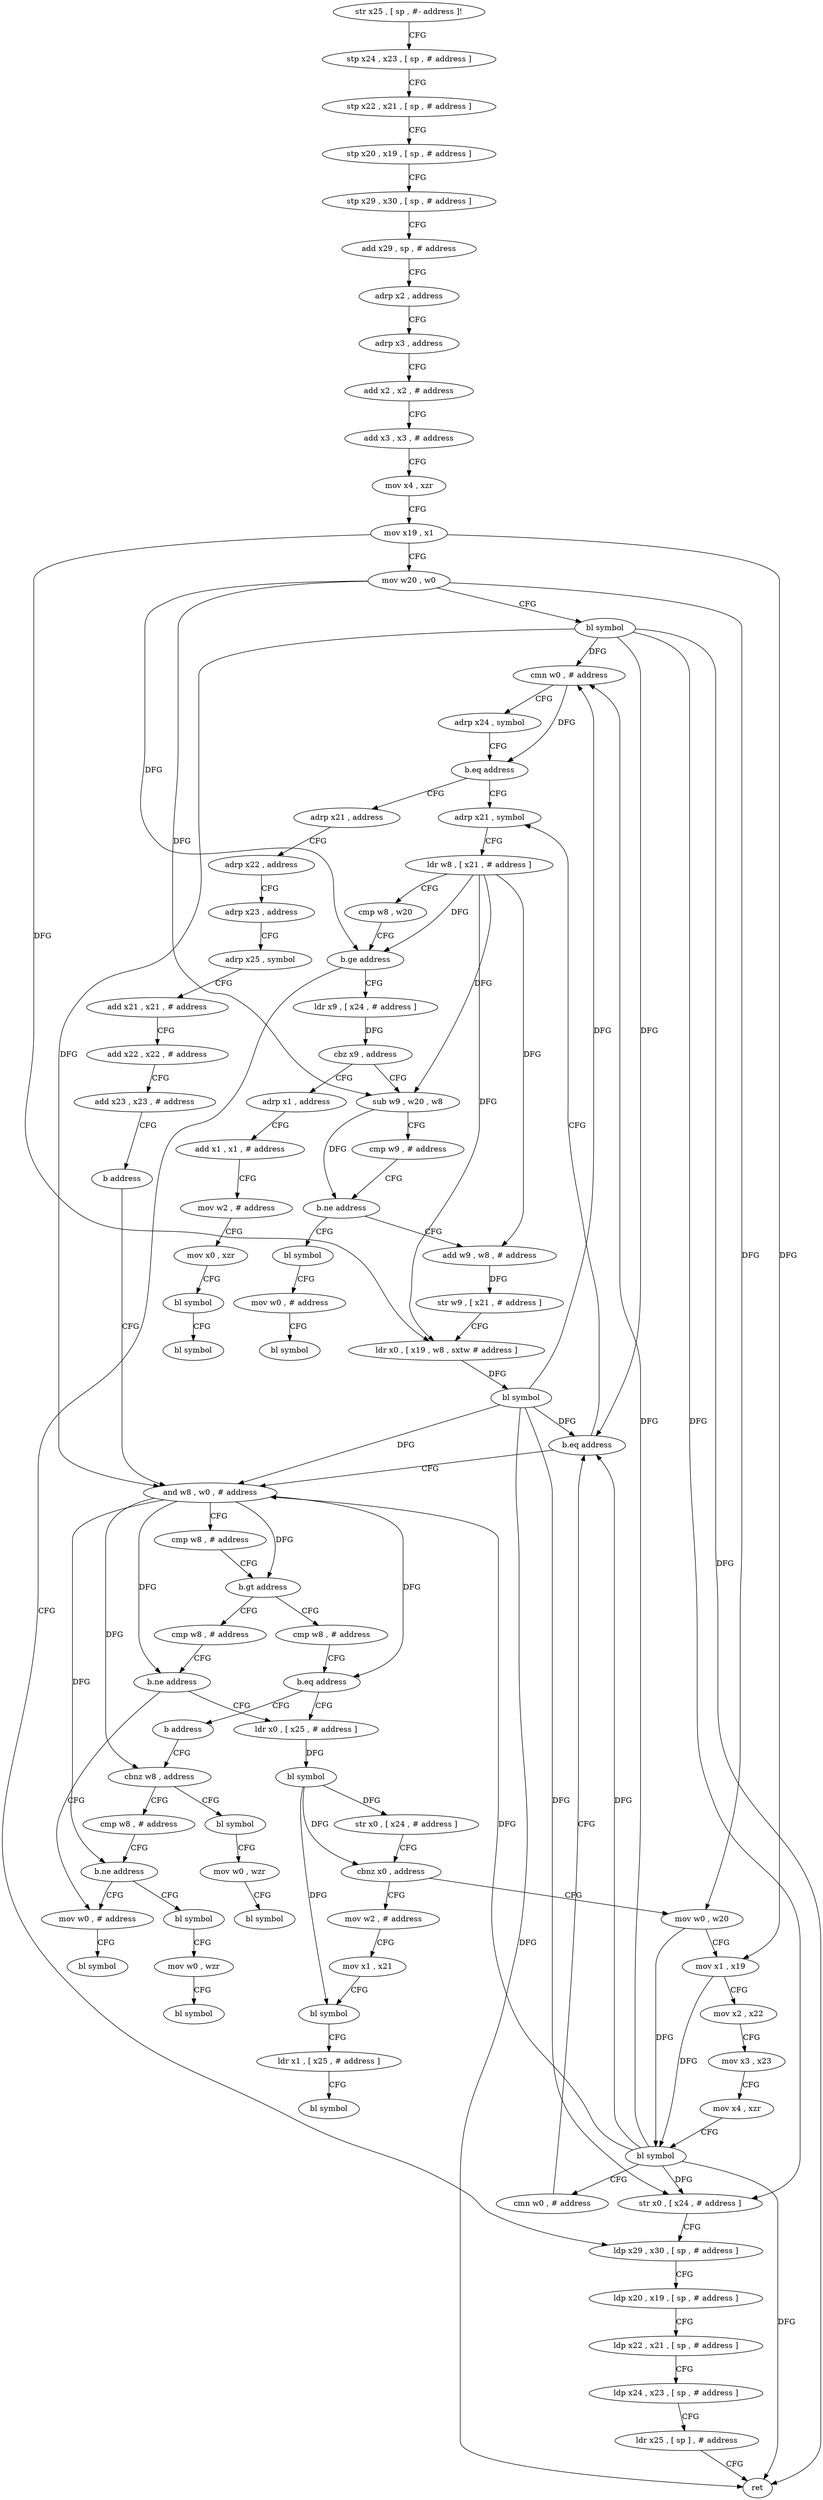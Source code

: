 digraph "func" {
"4214644" [label = "str x25 , [ sp , #- address ]!" ]
"4214648" [label = "stp x24 , x23 , [ sp , # address ]" ]
"4214652" [label = "stp x22 , x21 , [ sp , # address ]" ]
"4214656" [label = "stp x20 , x19 , [ sp , # address ]" ]
"4214660" [label = "stp x29 , x30 , [ sp , # address ]" ]
"4214664" [label = "add x29 , sp , # address" ]
"4214668" [label = "adrp x2 , address" ]
"4214672" [label = "adrp x3 , address" ]
"4214676" [label = "add x2 , x2 , # address" ]
"4214680" [label = "add x3 , x3 , # address" ]
"4214684" [label = "mov x4 , xzr" ]
"4214688" [label = "mov x19 , x1" ]
"4214692" [label = "mov w20 , w0" ]
"4214696" [label = "bl symbol" ]
"4214700" [label = "cmn w0 , # address" ]
"4214704" [label = "adrp x24 , symbol" ]
"4214708" [label = "b.eq address" ]
"4214848" [label = "adrp x21 , symbol" ]
"4214712" [label = "adrp x21 , address" ]
"4214852" [label = "ldr w8 , [ x21 , # address ]" ]
"4214856" [label = "cmp w8 , w20" ]
"4214860" [label = "b.ge address" ]
"4214932" [label = "ldp x29 , x30 , [ sp , # address ]" ]
"4214864" [label = "ldr x9 , [ x24 , # address ]" ]
"4214716" [label = "adrp x22 , address" ]
"4214720" [label = "adrp x23 , address" ]
"4214724" [label = "adrp x25 , symbol" ]
"4214728" [label = "add x21 , x21 , # address" ]
"4214732" [label = "add x22 , x22 , # address" ]
"4214736" [label = "add x23 , x23 , # address" ]
"4214740" [label = "b address" ]
"4214776" [label = "and w8 , w0 , # address" ]
"4214936" [label = "ldp x20 , x19 , [ sp , # address ]" ]
"4214940" [label = "ldp x22 , x21 , [ sp , # address ]" ]
"4214944" [label = "ldp x24 , x23 , [ sp , # address ]" ]
"4214948" [label = "ldr x25 , [ sp ] , # address" ]
"4214952" [label = "ret" ]
"4214868" [label = "cbz x9 , address" ]
"4214900" [label = "sub w9 , w20 , w8" ]
"4214872" [label = "adrp x1 , address" ]
"4214780" [label = "cmp w8 , # address" ]
"4214784" [label = "b.gt address" ]
"4214800" [label = "cmp w8 , # address" ]
"4214788" [label = "cmp w8 , # address" ]
"4214904" [label = "cmp w9 , # address" ]
"4214908" [label = "b.ne address" ]
"4215000" [label = "bl symbol" ]
"4214912" [label = "add w9 , w8 , # address" ]
"4214876" [label = "add x1 , x1 , # address" ]
"4214880" [label = "mov w2 , # address" ]
"4214884" [label = "mov x0 , xzr" ]
"4214888" [label = "bl symbol" ]
"4214892" [label = "bl symbol" ]
"4214804" [label = "b.ne address" ]
"4214992" [label = "mov w0 , # address" ]
"4214808" [label = "ldr x0 , [ x25 , # address ]" ]
"4214792" [label = "b.eq address" ]
"4214796" [label = "b address" ]
"4215004" [label = "mov w0 , # address" ]
"4215008" [label = "bl symbol" ]
"4214916" [label = "str w9 , [ x21 , # address ]" ]
"4214920" [label = "ldr x0 , [ x19 , w8 , sxtw # address ]" ]
"4214924" [label = "bl symbol" ]
"4214928" [label = "str x0 , [ x24 , # address ]" ]
"4214996" [label = "bl symbol" ]
"4214812" [label = "bl symbol" ]
"4214816" [label = "str x0 , [ x24 , # address ]" ]
"4214820" [label = "cbnz x0 , address" ]
"4214744" [label = "mov w0 , w20" ]
"4214824" [label = "mov w2 , # address" ]
"4214956" [label = "cbnz w8 , address" ]
"4214748" [label = "mov x1 , x19" ]
"4214752" [label = "mov x2 , x22" ]
"4214756" [label = "mov x3 , x23" ]
"4214760" [label = "mov x4 , xzr" ]
"4214764" [label = "bl symbol" ]
"4214768" [label = "cmn w0 , # address" ]
"4214772" [label = "b.eq address" ]
"4214828" [label = "mov x1 , x21" ]
"4214832" [label = "bl symbol" ]
"4214836" [label = "ldr x1 , [ x25 , # address ]" ]
"4214840" [label = "bl symbol" ]
"4214972" [label = "cmp w8 , # address" ]
"4214960" [label = "bl symbol" ]
"4214976" [label = "b.ne address" ]
"4214980" [label = "bl symbol" ]
"4214964" [label = "mov w0 , wzr" ]
"4214968" [label = "bl symbol" ]
"4214984" [label = "mov w0 , wzr" ]
"4214988" [label = "bl symbol" ]
"4214644" -> "4214648" [ label = "CFG" ]
"4214648" -> "4214652" [ label = "CFG" ]
"4214652" -> "4214656" [ label = "CFG" ]
"4214656" -> "4214660" [ label = "CFG" ]
"4214660" -> "4214664" [ label = "CFG" ]
"4214664" -> "4214668" [ label = "CFG" ]
"4214668" -> "4214672" [ label = "CFG" ]
"4214672" -> "4214676" [ label = "CFG" ]
"4214676" -> "4214680" [ label = "CFG" ]
"4214680" -> "4214684" [ label = "CFG" ]
"4214684" -> "4214688" [ label = "CFG" ]
"4214688" -> "4214692" [ label = "CFG" ]
"4214688" -> "4214920" [ label = "DFG" ]
"4214688" -> "4214748" [ label = "DFG" ]
"4214692" -> "4214696" [ label = "CFG" ]
"4214692" -> "4214860" [ label = "DFG" ]
"4214692" -> "4214900" [ label = "DFG" ]
"4214692" -> "4214744" [ label = "DFG" ]
"4214696" -> "4214700" [ label = "DFG" ]
"4214696" -> "4214952" [ label = "DFG" ]
"4214696" -> "4214776" [ label = "DFG" ]
"4214696" -> "4214928" [ label = "DFG" ]
"4214696" -> "4214772" [ label = "DFG" ]
"4214700" -> "4214704" [ label = "CFG" ]
"4214700" -> "4214708" [ label = "DFG" ]
"4214704" -> "4214708" [ label = "CFG" ]
"4214708" -> "4214848" [ label = "CFG" ]
"4214708" -> "4214712" [ label = "CFG" ]
"4214848" -> "4214852" [ label = "CFG" ]
"4214712" -> "4214716" [ label = "CFG" ]
"4214852" -> "4214856" [ label = "CFG" ]
"4214852" -> "4214860" [ label = "DFG" ]
"4214852" -> "4214900" [ label = "DFG" ]
"4214852" -> "4214912" [ label = "DFG" ]
"4214852" -> "4214920" [ label = "DFG" ]
"4214856" -> "4214860" [ label = "CFG" ]
"4214860" -> "4214932" [ label = "CFG" ]
"4214860" -> "4214864" [ label = "CFG" ]
"4214932" -> "4214936" [ label = "CFG" ]
"4214864" -> "4214868" [ label = "DFG" ]
"4214716" -> "4214720" [ label = "CFG" ]
"4214720" -> "4214724" [ label = "CFG" ]
"4214724" -> "4214728" [ label = "CFG" ]
"4214728" -> "4214732" [ label = "CFG" ]
"4214732" -> "4214736" [ label = "CFG" ]
"4214736" -> "4214740" [ label = "CFG" ]
"4214740" -> "4214776" [ label = "CFG" ]
"4214776" -> "4214780" [ label = "CFG" ]
"4214776" -> "4214784" [ label = "DFG" ]
"4214776" -> "4214804" [ label = "DFG" ]
"4214776" -> "4214792" [ label = "DFG" ]
"4214776" -> "4214956" [ label = "DFG" ]
"4214776" -> "4214976" [ label = "DFG" ]
"4214936" -> "4214940" [ label = "CFG" ]
"4214940" -> "4214944" [ label = "CFG" ]
"4214944" -> "4214948" [ label = "CFG" ]
"4214948" -> "4214952" [ label = "CFG" ]
"4214868" -> "4214900" [ label = "CFG" ]
"4214868" -> "4214872" [ label = "CFG" ]
"4214900" -> "4214904" [ label = "CFG" ]
"4214900" -> "4214908" [ label = "DFG" ]
"4214872" -> "4214876" [ label = "CFG" ]
"4214780" -> "4214784" [ label = "CFG" ]
"4214784" -> "4214800" [ label = "CFG" ]
"4214784" -> "4214788" [ label = "CFG" ]
"4214800" -> "4214804" [ label = "CFG" ]
"4214788" -> "4214792" [ label = "CFG" ]
"4214904" -> "4214908" [ label = "CFG" ]
"4214908" -> "4215000" [ label = "CFG" ]
"4214908" -> "4214912" [ label = "CFG" ]
"4215000" -> "4215004" [ label = "CFG" ]
"4214912" -> "4214916" [ label = "DFG" ]
"4214876" -> "4214880" [ label = "CFG" ]
"4214880" -> "4214884" [ label = "CFG" ]
"4214884" -> "4214888" [ label = "CFG" ]
"4214888" -> "4214892" [ label = "CFG" ]
"4214804" -> "4214992" [ label = "CFG" ]
"4214804" -> "4214808" [ label = "CFG" ]
"4214992" -> "4214996" [ label = "CFG" ]
"4214808" -> "4214812" [ label = "DFG" ]
"4214792" -> "4214808" [ label = "CFG" ]
"4214792" -> "4214796" [ label = "CFG" ]
"4214796" -> "4214956" [ label = "CFG" ]
"4215004" -> "4215008" [ label = "CFG" ]
"4214916" -> "4214920" [ label = "CFG" ]
"4214920" -> "4214924" [ label = "DFG" ]
"4214924" -> "4214928" [ label = "DFG" ]
"4214924" -> "4214700" [ label = "DFG" ]
"4214924" -> "4214776" [ label = "DFG" ]
"4214924" -> "4214952" [ label = "DFG" ]
"4214924" -> "4214772" [ label = "DFG" ]
"4214928" -> "4214932" [ label = "CFG" ]
"4214812" -> "4214816" [ label = "DFG" ]
"4214812" -> "4214820" [ label = "DFG" ]
"4214812" -> "4214832" [ label = "DFG" ]
"4214816" -> "4214820" [ label = "CFG" ]
"4214820" -> "4214744" [ label = "CFG" ]
"4214820" -> "4214824" [ label = "CFG" ]
"4214744" -> "4214748" [ label = "CFG" ]
"4214744" -> "4214764" [ label = "DFG" ]
"4214824" -> "4214828" [ label = "CFG" ]
"4214956" -> "4214972" [ label = "CFG" ]
"4214956" -> "4214960" [ label = "CFG" ]
"4214748" -> "4214752" [ label = "CFG" ]
"4214748" -> "4214764" [ label = "DFG" ]
"4214752" -> "4214756" [ label = "CFG" ]
"4214756" -> "4214760" [ label = "CFG" ]
"4214760" -> "4214764" [ label = "CFG" ]
"4214764" -> "4214768" [ label = "CFG" ]
"4214764" -> "4214700" [ label = "DFG" ]
"4214764" -> "4214776" [ label = "DFG" ]
"4214764" -> "4214928" [ label = "DFG" ]
"4214764" -> "4214952" [ label = "DFG" ]
"4214764" -> "4214772" [ label = "DFG" ]
"4214768" -> "4214772" [ label = "CFG" ]
"4214772" -> "4214848" [ label = "CFG" ]
"4214772" -> "4214776" [ label = "CFG" ]
"4214828" -> "4214832" [ label = "CFG" ]
"4214832" -> "4214836" [ label = "CFG" ]
"4214836" -> "4214840" [ label = "CFG" ]
"4214972" -> "4214976" [ label = "CFG" ]
"4214960" -> "4214964" [ label = "CFG" ]
"4214976" -> "4214992" [ label = "CFG" ]
"4214976" -> "4214980" [ label = "CFG" ]
"4214980" -> "4214984" [ label = "CFG" ]
"4214964" -> "4214968" [ label = "CFG" ]
"4214984" -> "4214988" [ label = "CFG" ]
}

